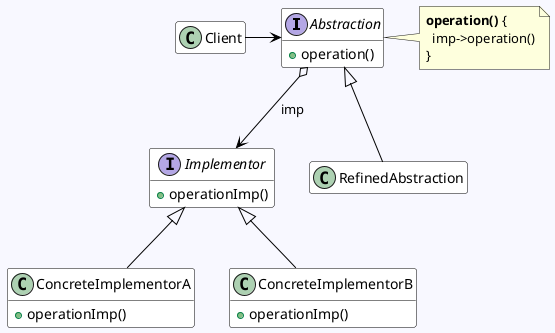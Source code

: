 @startuml
hide empty attributes
hide empty members
skinparam backgroundcolor GhostWhite
skinparam class {
 ArrowColor Black
 BackgroundColor White
 BorderColor Black
}

interface Abstraction {
 +operation()
}
interface Implementor {
 +operationImp()
}
class Client
class RefinedAbstraction
class ConcreteImplementorA {
 +operationImp()
}
class ConcreteImplementorB {
 +operationImp()
}

Client -right-> Abstraction
Abstraction <|-- RefinedAbstraction
Abstraction o--> Implementor : imp
Implementor <|-- ConcreteImplementorA
Implementor <|-- ConcreteImplementorB

note right of Abstraction
  <b>operation()</b> {
    imp->operation()
  }
end note
@enduml
